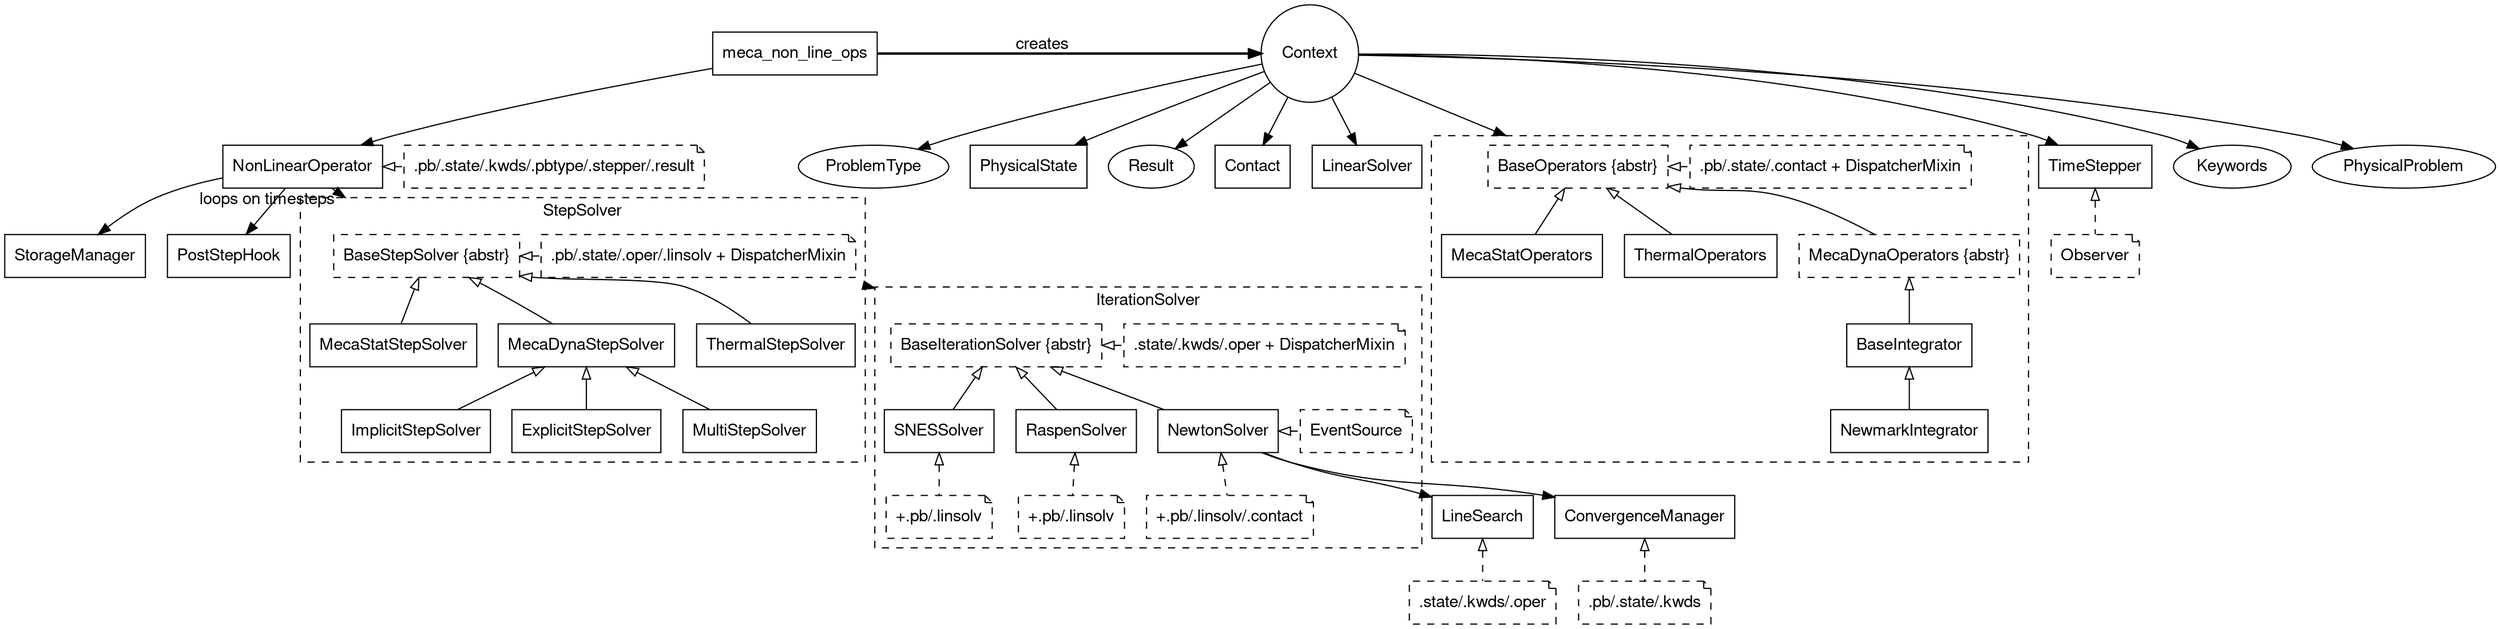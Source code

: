 digraph MNL {
    compound = "true";
    // global+several pointers: circle
    // mixin: note, dashed
    // abstract: ' {abstr}', dashed
    labelloc = "t";
    // rankdir = "LR";
    fontname = "Helvetica,Arial,sans-serif";
    node [fontname = "Helvetica,Arial,sans-serif"; shape = "box";];
    edge [fontname = "Helvetica,Arial,sans-serif";];
    
    subgraph bases {
        keywords [label = "Keywords";shape = "ellipse";];
        problem [label = "PhysicalProblem";shape = "ellipse";];
        type [label = "ProblemType";shape = "ellipse";];
        state [label = "PhysicalState";];
        result [label = "Result";shape = "ellipse";];
        contact [label = "Contact";];
        linsolv [label = "LinearSolver";];
        context [label = "Context";shape = "circle";];
        timestepper [label = "TimeStepper";];
        
        context -> problem;
        context -> type;
        context -> keywords;
        context -> state;
        context -> result;
        context -> timestepper;
        context -> operators [lhead = cluster_operators;];
        context -> contact;
        context -> linsolv;
    }
    
    mnl [label = "meca_non_line_ops";];
    subgraph {
        rank = "same";
        nl_operator [label = "NonLinearOperator";];
        mixin_pb [label = ".pb/.state/.kwds/.pbtype/.stepper/.result";style = "dashed";shape = "note";];
        nl_operator -> mixin_pb [dir = "back"; style = "dashed"; arrowtail = "empty";];
    }
    storage [label = "StorageManager";];
    hook [label = "PostStepHook";];
    
    observ [label = "Observer";style = "dashed";shape = "note";];
    
    subgraph cluster_operators {
        subgraph {
            rank = "same";
            operators [label = "BaseOperators {abstr}";style = "dashed";];
            mixin_oper [label = ".pb/.state/.contact + DispatcherMixin";style = "dashed";shape = "note";];
            operators -> mixin_oper [dir = "back"; style = "dashed"; arrowtail = "empty";];
        }
        style = "dashed";
        subgraph {
            rank = "same";
            statopers [label = "MecaStatOperators";];
            theropers [label = "ThermalOperators";];
            dynopers [label = "MecaDynaOperators {abstr}";style = "dashed";];
        }
        integr [label = BaseIntegrator;];
        newmark [label = NewmarkIntegrator;];
        
        // subclasses
        operators -> statopers [dir = "back"; arrowtail = "empty";];
        operators -> dynopers [dir = "back"; arrowtail = "empty";];
        operators -> theropers [dir = "back"; arrowtail = "empty";];
        
        dynopers -> integr [dir = "back"; arrowtail = "empty";];
        integr -> newmark [dir = "back"; arrowtail = "empty";];
    }
    
    subgraph cluster_stepsolv {
        label = "StepSolver";
        style = "dashed";
        subgraph {
            rank = "same";
            mecastat [label = "MecaStatStepSolver";];
            mecadyn [label = "MecaDynaStepSolver";];
            ther [label = "ThermalStepSolver";];
        }
        subgraph {
            rank = "same";
            stepsolv [label = "BaseStepSolver {abstr}";style = "dashed";];
            mixin_step [label = ".pb/.state/.oper/.linsolv + DispatcherMixin";style = "dashed";shape = "note";];
            stepsolv -> mixin_step [dir = "back"; style = "dashed"; arrowtail = "empty";];
        }
        // subclasses
        stepsolv -> mecastat [dir = "back"; arrowtail = "empty";];
        stepsolv -> mecadyn [dir = "back"; arrowtail = "empty";];
        stepsolv -> ther [dir = "back"; arrowtail = "empty";];
        
        implicit [label = "ImplicitStepSolver";];
        explicit [label = "ExplicitStepSolver";];
        multi [label = "MultiStepSolver";];
        
        // subclasses
        mecadyn -> implicit [dir = "back"; arrowtail = "empty";];
        mecadyn -> explicit [dir = "back"; arrowtail = "empty";];
        mecadyn -> multi [dir = "back"; arrowtail = "empty";];
    }
    
    subgraph cluster_iter_solv {
        label = IterationSolver;
        style = "dashed";
        subgraph {
            rank = "same";
            iter_solver [label = "BaseIterationSolver {abstr}";style = "dashed";];
            mixin_iter [label = ".state/.kwds/.oper + DispatcherMixin";style = "dashed";shape = "note";];
            iter_solver -> mixin_iter [dir = "back"; style = "dashed"; arrowtail = "empty";];
        }
        // [style = invis]
        subgraph {
            rank = "same";
            newton [label = "NewtonSolver";];
            event [label = "EventSource";style = "dashed";shape = "note";];
            newton -> event [dir = "back"; style = "dashed"; arrowtail = "empty";];
        }
        subgraph {
            snes [label = "SNESSolver";];
            mixin_snes [label = "+.pb/.linsolv";style = "dashed";shape = "note";];
            snes -> mixin_snes [dir = "back"; style = "dashed"; arrowtail = "empty";];
        }
        subgraph {
            raspen [label = "RaspenSolver";];
            mixin_rasp [label = "+.pb/.linsolv";style = "dashed";shape = "note";];
            raspen -> mixin_rasp [dir = "back"; style = "dashed"; arrowtail = "empty";];
        }
        subgraph {
            mixin_newt [label = "+.pb/.linsolv/.contact";style = "dashed";shape = "note";];
            newton -> mixin_newt [dir = "back"; style = "dashed"; arrowtail = "empty";];
        }
        iter_solver -> newton [dir = "back"; arrowtail = "empty";];
        iter_solver -> snes [dir = "back"; arrowtail = "empty";];
        iter_solver -> raspen [dir = "back"; arrowtail = "empty";];
    }
    
    mnl -> nl_operator;
    subgraph {
        rank = "same";
        mnl -> context [xlabel = "creates"; style = "bold";];
    }
    nl_operator -> storage;
    nl_operator -> stepsolv [xlabel = "loops on timesteps"; lhead = cluster_stepsolv;];
    nl_operator -> hook;
    
    stepsolv -> iter_solver [ltail = cluster_stepsolv; lhead = cluster_iter_solv;];
    
    subgraph {
        // rank = "same";
        linesearch [label = "LineSearch";];
        mixin_line [label = ".state/.kwds/.oper";style = "dashed";shape = "note";];
        linesearch -> mixin_line [dir = "back"; style = "dashed"; arrowtail = "empty";];
    }
    
    subgraph {
        // rank = "same";
        conv_manager [label = "ConvergenceManager";];
        mixin_conv [label = ".pb/.state/.kwds";style = "dashed";shape = "note";];
        conv_manager -> mixin_conv [dir = "back"; style = "dashed"; arrowtail = "empty";];
    }
    
    newton -> linesearch;
    newton -> conv_manager;
    
    subgraph {
        // rank = "same";
        timestepper -> observ [dir = "back"; style = "dashed"; arrowtail = "empty";];
    }
    // placement
    // timestepper -> stepsolv [style = "invis";];
}
